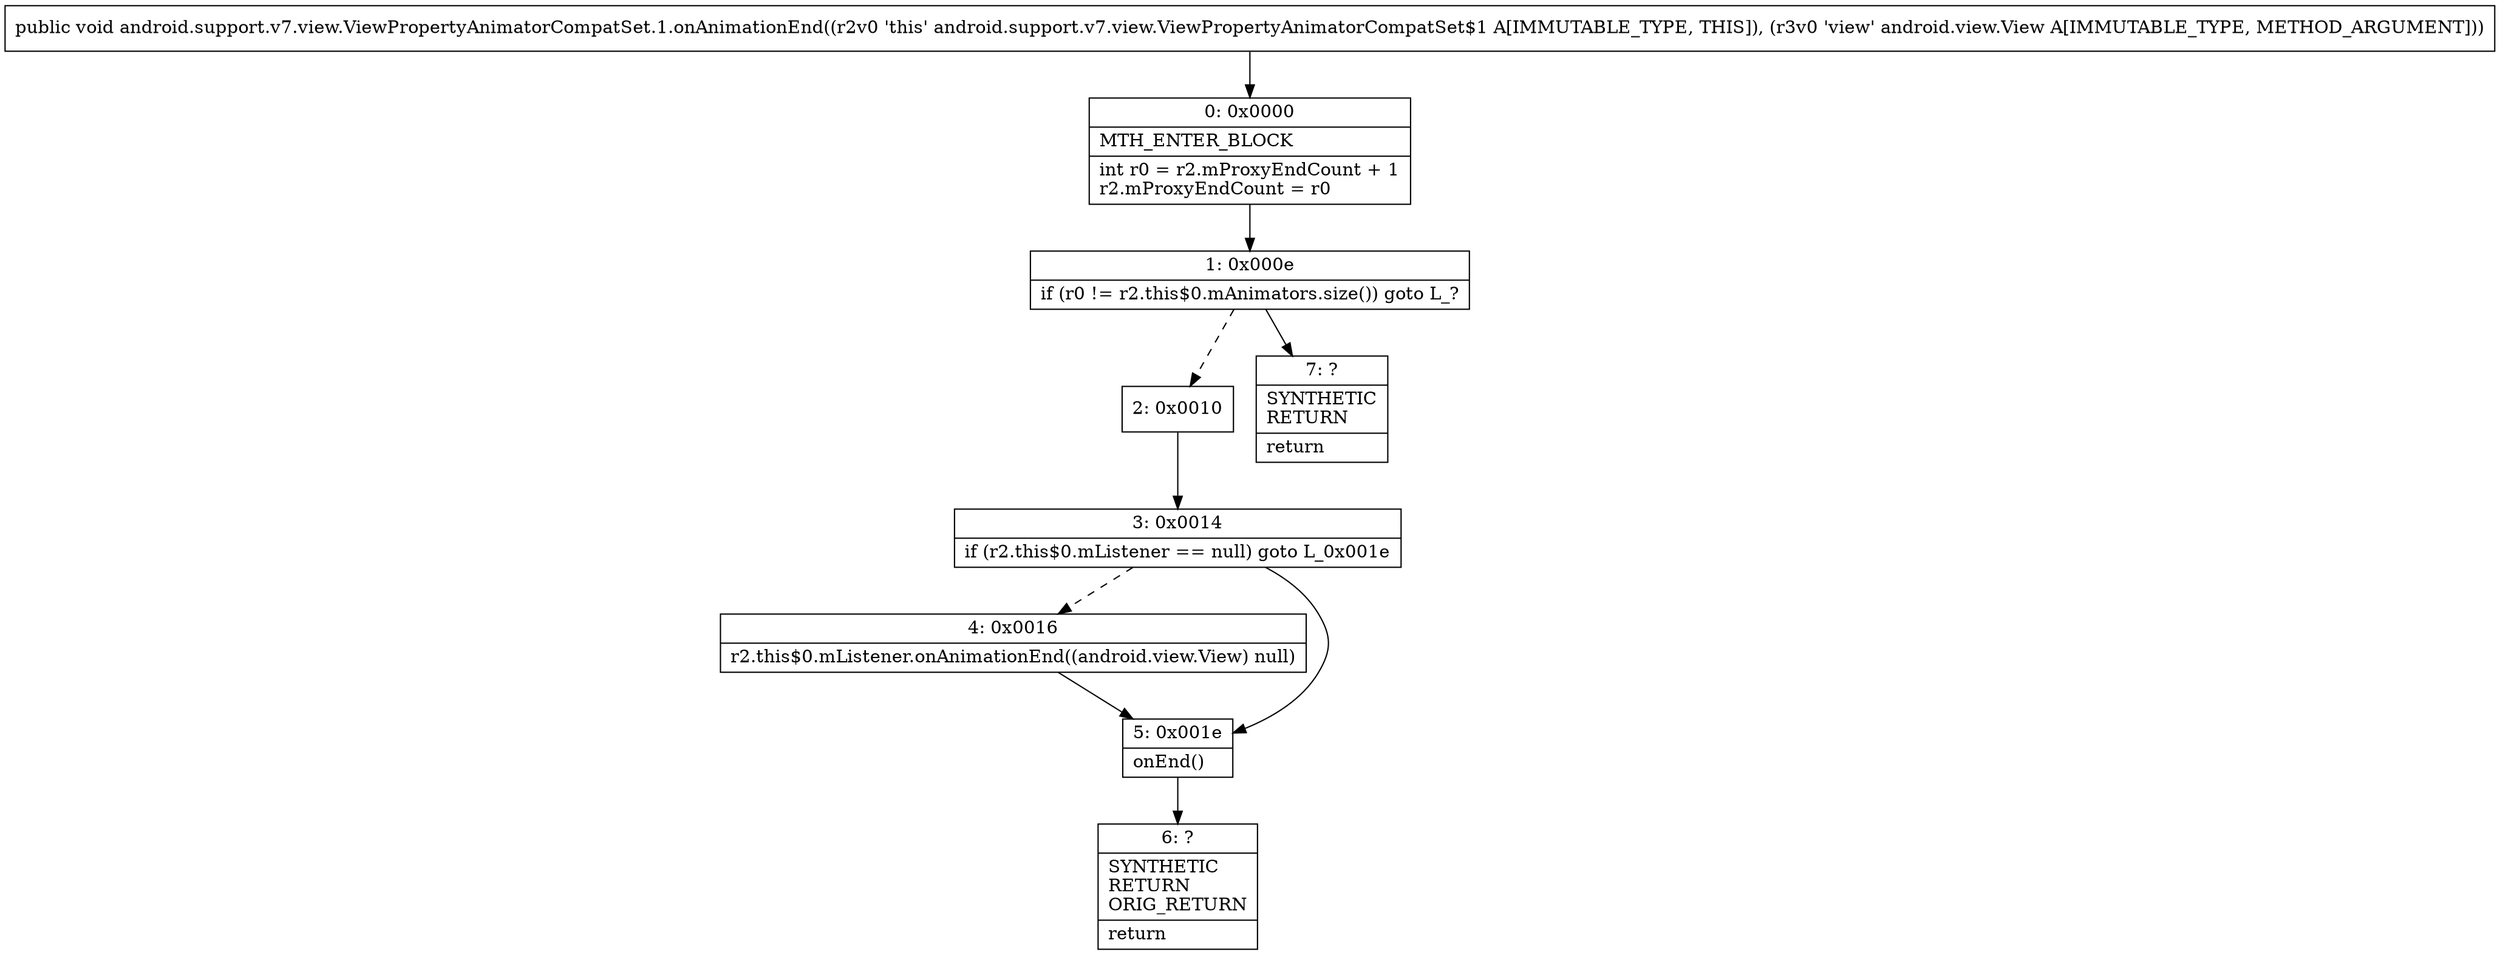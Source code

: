 digraph "CFG forandroid.support.v7.view.ViewPropertyAnimatorCompatSet.1.onAnimationEnd(Landroid\/view\/View;)V" {
Node_0 [shape=record,label="{0\:\ 0x0000|MTH_ENTER_BLOCK\l|int r0 = r2.mProxyEndCount + 1\lr2.mProxyEndCount = r0\l}"];
Node_1 [shape=record,label="{1\:\ 0x000e|if (r0 != r2.this$0.mAnimators.size()) goto L_?\l}"];
Node_2 [shape=record,label="{2\:\ 0x0010}"];
Node_3 [shape=record,label="{3\:\ 0x0014|if (r2.this$0.mListener == null) goto L_0x001e\l}"];
Node_4 [shape=record,label="{4\:\ 0x0016|r2.this$0.mListener.onAnimationEnd((android.view.View) null)\l}"];
Node_5 [shape=record,label="{5\:\ 0x001e|onEnd()\l}"];
Node_6 [shape=record,label="{6\:\ ?|SYNTHETIC\lRETURN\lORIG_RETURN\l|return\l}"];
Node_7 [shape=record,label="{7\:\ ?|SYNTHETIC\lRETURN\l|return\l}"];
MethodNode[shape=record,label="{public void android.support.v7.view.ViewPropertyAnimatorCompatSet.1.onAnimationEnd((r2v0 'this' android.support.v7.view.ViewPropertyAnimatorCompatSet$1 A[IMMUTABLE_TYPE, THIS]), (r3v0 'view' android.view.View A[IMMUTABLE_TYPE, METHOD_ARGUMENT])) }"];
MethodNode -> Node_0;
Node_0 -> Node_1;
Node_1 -> Node_2[style=dashed];
Node_1 -> Node_7;
Node_2 -> Node_3;
Node_3 -> Node_4[style=dashed];
Node_3 -> Node_5;
Node_4 -> Node_5;
Node_5 -> Node_6;
}

